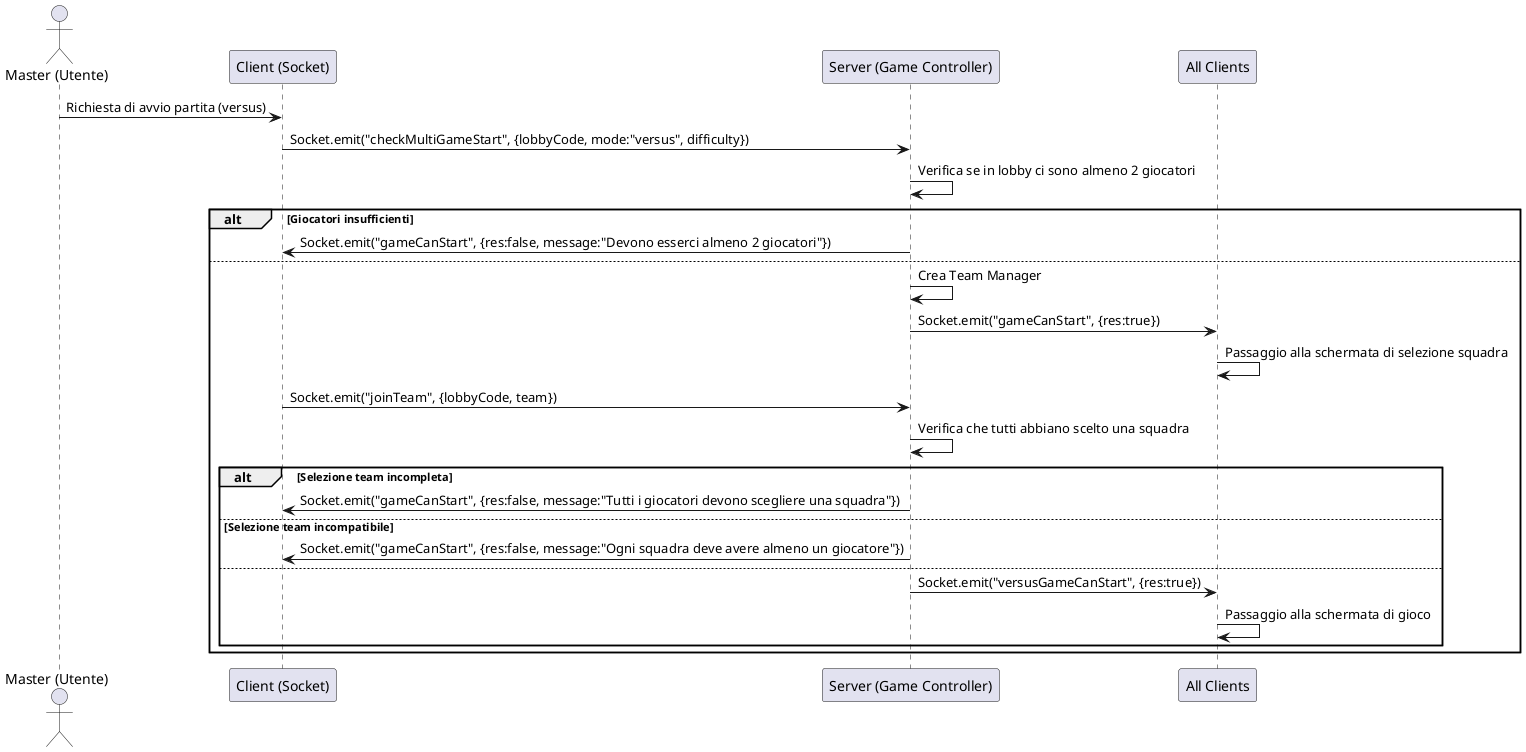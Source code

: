 @startuml MultiplayerVersusStart
actor "Master (Utente)" as M
participant "Client (Socket)" as C
participant "Server (Game Controller)" as S
participant "All Clients" as AC

M -> C : Richiesta di avvio partita (versus)
C -> S : Socket.emit("checkMultiGameStart", {lobbyCode, mode:"versus", difficulty})

S -> S : Verifica se in lobby ci sono almeno 2 giocatori
alt Giocatori insufficienti
    S -> C : Socket.emit("gameCanStart", {res:false, message:"Devono esserci almeno 2 giocatori"})
else
    S -> S : Crea Team Manager
    S -> AC : Socket.emit("gameCanStart", {res:true})
    AC -> AC : Passaggio alla schermata di selezione squadra

    C -> S : Socket.emit("joinTeam", {lobbyCode, team})

    S -> S : Verifica che tutti abbiano scelto una squadra
    alt Selezione team incompleta
        S -> C : Socket.emit("gameCanStart", {res:false, message:"Tutti i giocatori devono scegliere una squadra"})
    else Selezione team incompatibile
        S -> C : Socket.emit("gameCanStart", {res:false, message:"Ogni squadra deve avere almeno un giocatore"})
    else
        S -> AC : Socket.emit("versusGameCanStart", {res:true})
        AC -> AC : Passaggio alla schermata di gioco
    end
end

@enduml

